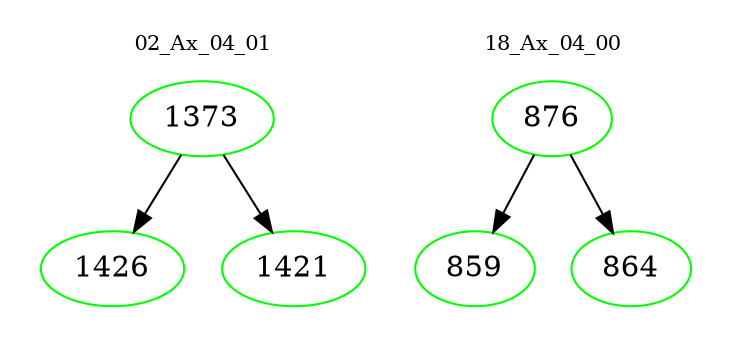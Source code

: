 digraph{
subgraph cluster_0 {
color = white
label = "02_Ax_04_01";
fontsize=10;
T0_1373 [label="1373", color="green"]
T0_1373 -> T0_1426 [color="black"]
T0_1426 [label="1426", color="green"]
T0_1373 -> T0_1421 [color="black"]
T0_1421 [label="1421", color="green"]
}
subgraph cluster_1 {
color = white
label = "18_Ax_04_00";
fontsize=10;
T1_876 [label="876", color="green"]
T1_876 -> T1_859 [color="black"]
T1_859 [label="859", color="green"]
T1_876 -> T1_864 [color="black"]
T1_864 [label="864", color="green"]
}
}
